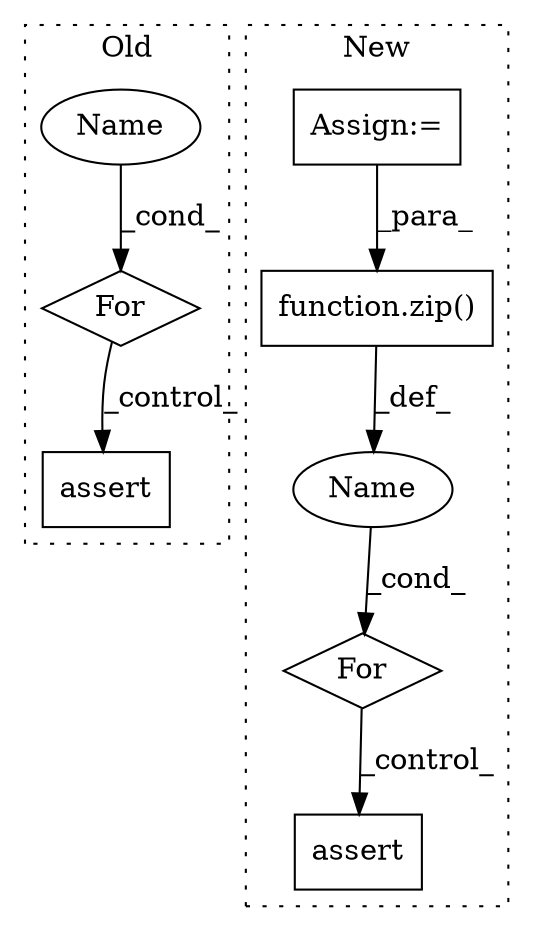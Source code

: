 digraph G {
subgraph cluster0 {
1 [label="assert" a="65" s="932" l="7" shape="box"];
7 [label="For" a="107" s="887,914" l="4,18" shape="diamond"];
8 [label="Name" a="87" s="891" l="7" shape="ellipse"];
label = "Old";
style="dotted";
}
subgraph cluster1 {
2 [label="function.zip()" a="75" s="1605,1669" l="17,10" shape="box"];
3 [label="For" a="107" s="1559,1679" l="4,14" shape="diamond"];
4 [label="assert" a="65" s="1818" l="7" shape="box"];
5 [label="Name" a="87" s="1589" l="12" shape="ellipse"];
6 [label="Assign:=" a="68" s="1417" l="3" shape="box"];
label = "New";
style="dotted";
}
2 -> 5 [label="_def_"];
3 -> 4 [label="_control_"];
5 -> 3 [label="_cond_"];
6 -> 2 [label="_para_"];
7 -> 1 [label="_control_"];
8 -> 7 [label="_cond_"];
}